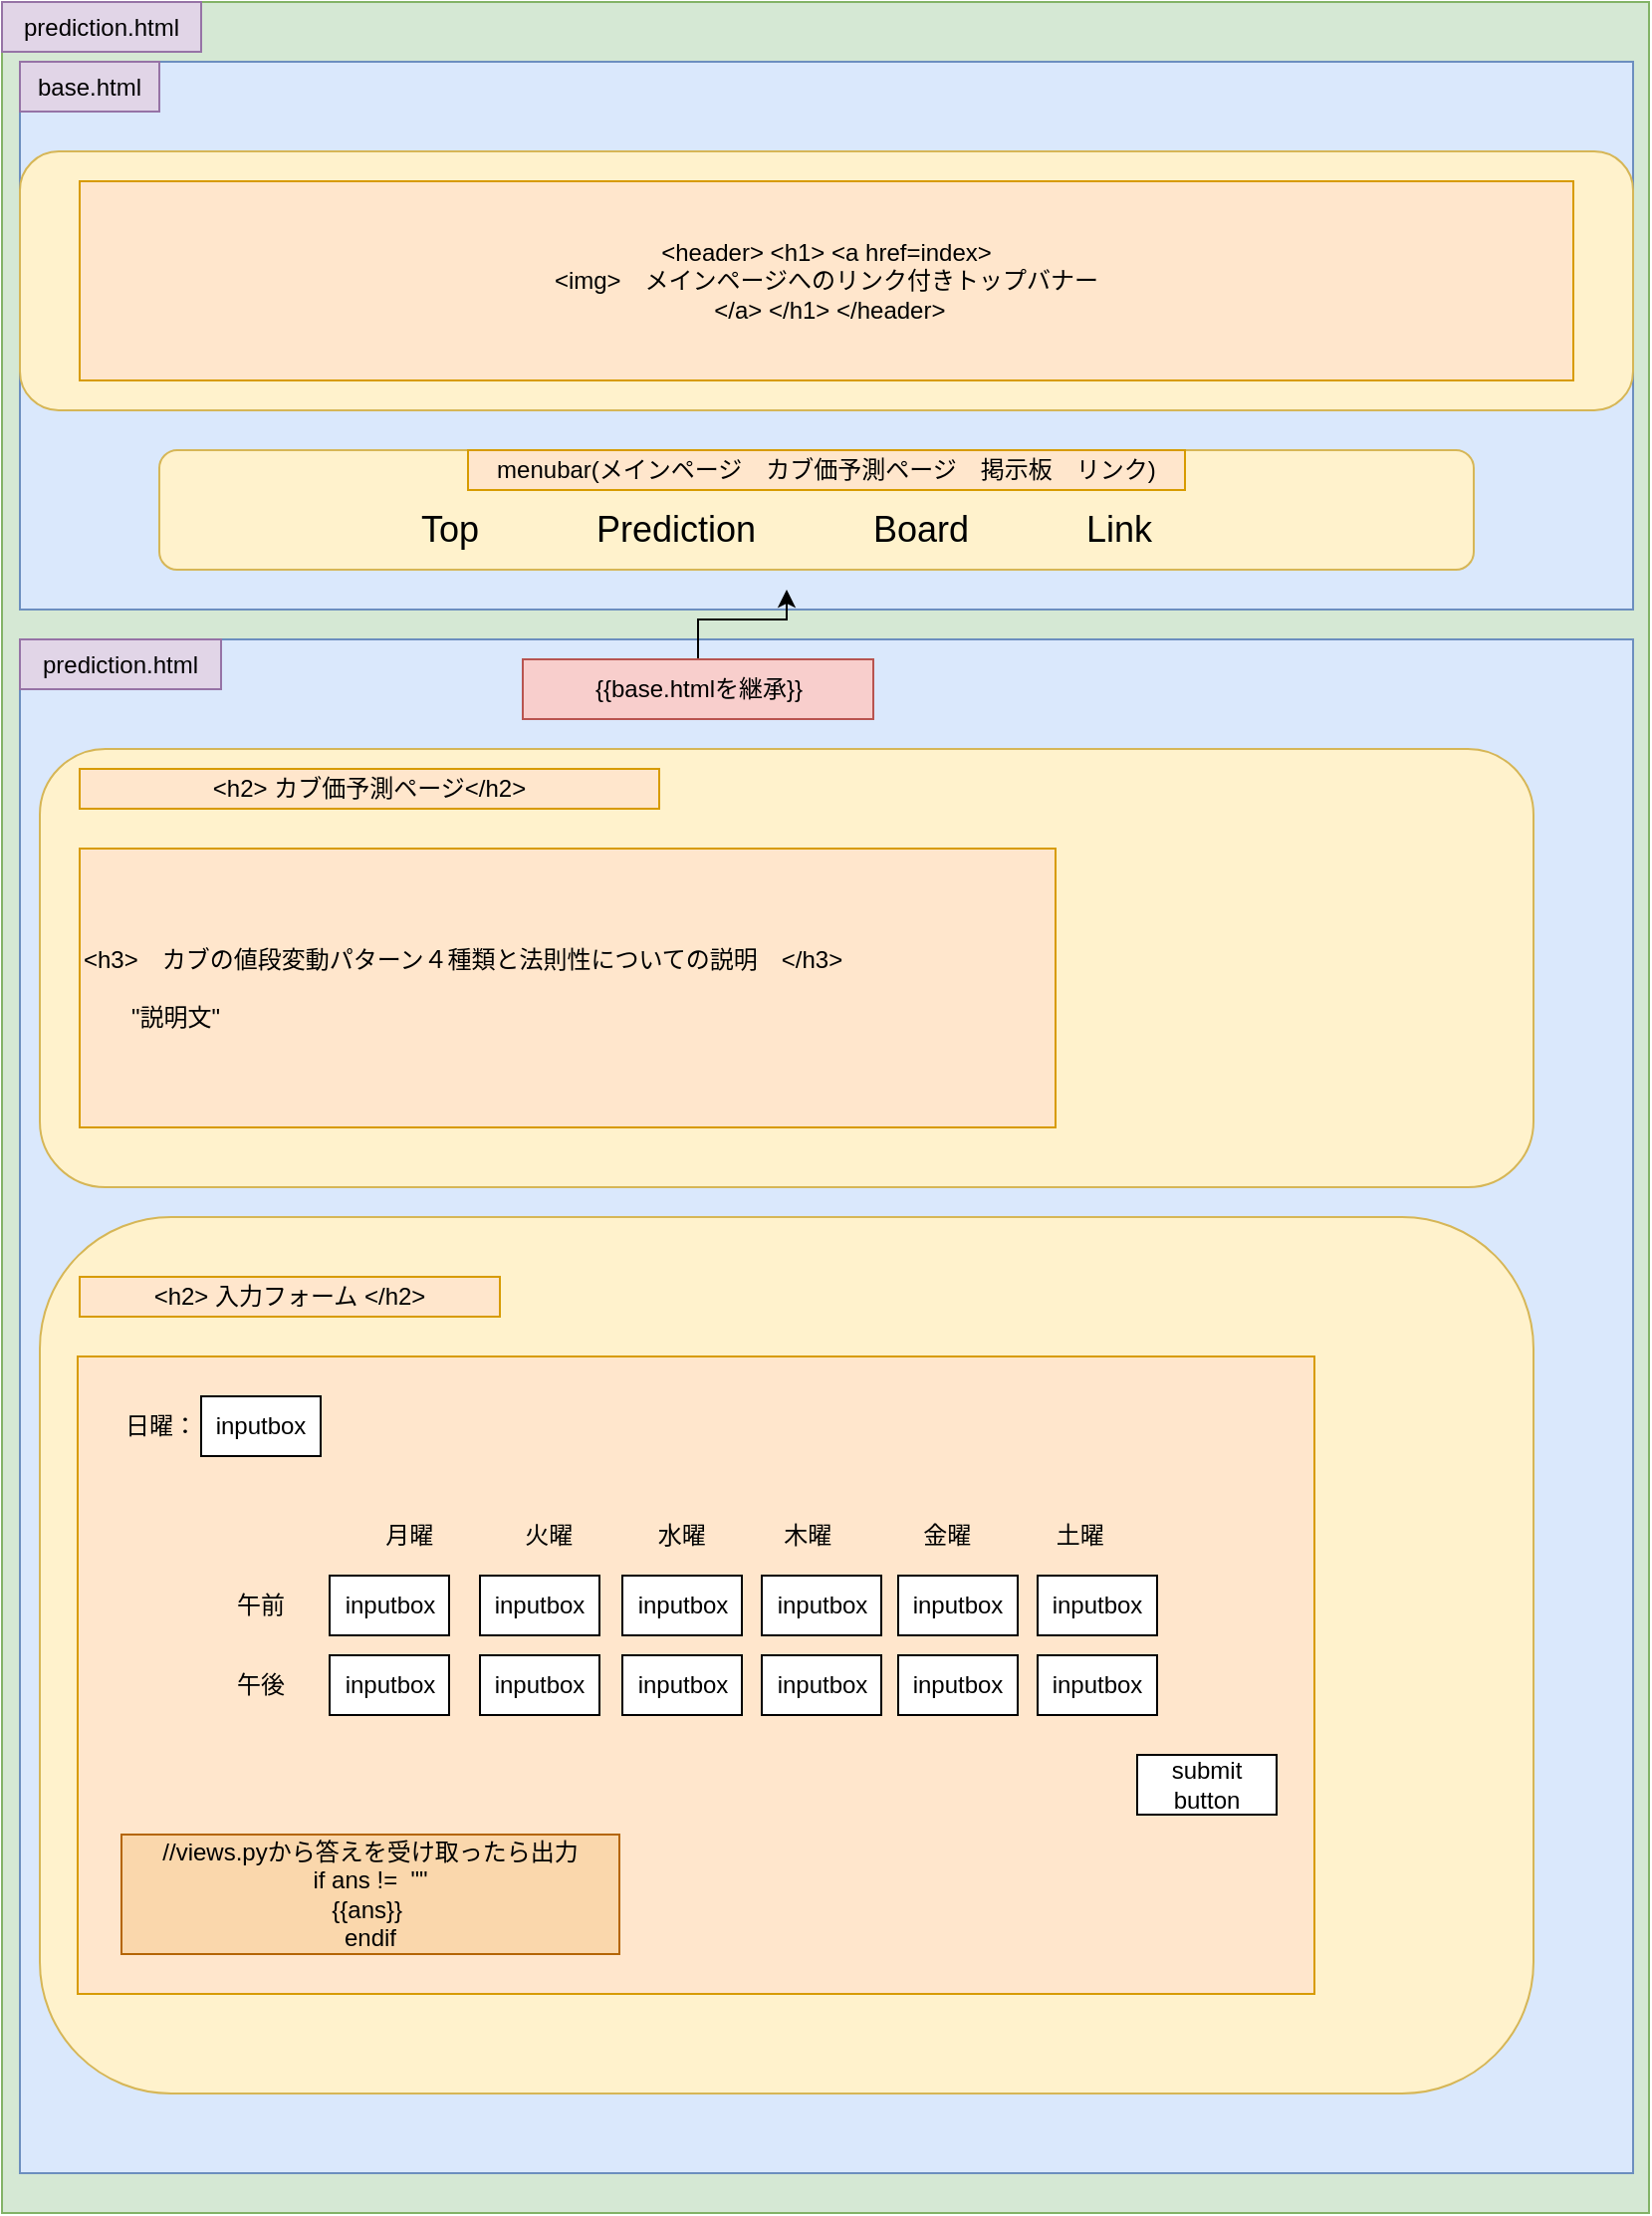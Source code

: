 <mxfile version="13.6.2" type="device"><diagram id="0feY376rhU4L3fUkwyV4" name="Page-1"><mxGraphModel dx="946" dy="598" grid="1" gridSize="10" guides="1" tooltips="1" connect="1" arrows="1" fold="1" page="1" pageScale="1" pageWidth="827" pageHeight="1169" math="0" shadow="0"><root><mxCell id="0"/><mxCell id="1" parent="0"/><mxCell id="4r6GoiRAI-otEl_eFgwi-24" value="" style="rounded=0;whiteSpace=wrap;html=1;fillColor=#d5e8d4;strokeColor=#82b366;" vertex="1" parent="1"><mxGeometry y="20" width="827" height="1110" as="geometry"/></mxCell><mxCell id="4r6GoiRAI-otEl_eFgwi-22" value="" style="rounded=0;whiteSpace=wrap;html=1;fillColor=#dae8fc;strokeColor=#6c8ebf;" vertex="1" parent="1"><mxGeometry x="9" y="340" width="810" height="770" as="geometry"/></mxCell><mxCell id="4r6GoiRAI-otEl_eFgwi-14" value="" style="rounded=0;whiteSpace=wrap;html=1;fillColor=#dae8fc;strokeColor=#6c8ebf;" vertex="1" parent="1"><mxGeometry x="9" y="50" width="810" height="275" as="geometry"/></mxCell><mxCell id="4r6GoiRAI-otEl_eFgwi-1" value="" style="rounded=1;whiteSpace=wrap;html=1;fillColor=#fff2cc;strokeColor=#d6b656;" vertex="1" parent="1"><mxGeometry x="9" y="95" width="810" height="130" as="geometry"/></mxCell><mxCell id="4r6GoiRAI-otEl_eFgwi-3" value="&amp;lt;header&amp;gt; &amp;lt;h1&amp;gt; &amp;lt;a href=index&amp;gt;&lt;br&gt;&amp;lt;img&amp;gt;　メインページへのリンク付きトップバナー&lt;br&gt;&amp;nbsp;&amp;lt;/a&amp;gt; &amp;lt;/h1&amp;gt; &amp;lt;/header&amp;gt;" style="text;html=1;strokeColor=#d79b00;fillColor=#ffe6cc;align=center;verticalAlign=middle;whiteSpace=wrap;rounded=0;" vertex="1" parent="1"><mxGeometry x="39" y="110" width="750" height="100" as="geometry"/></mxCell><mxCell id="4r6GoiRAI-otEl_eFgwi-4" value="" style="rounded=1;whiteSpace=wrap;html=1;fillColor=#fff2cc;strokeColor=#d6b656;" vertex="1" parent="1"><mxGeometry x="79" y="245" width="660" height="60" as="geometry"/></mxCell><mxCell id="4r6GoiRAI-otEl_eFgwi-5" value="&lt;font face=&quot;helvetica&quot;&gt;menubar(メインページ　カブ価予測ページ　掲示板　リンク)&lt;/font&gt;" style="text;html=1;strokeColor=#d79b00;fillColor=#ffe6cc;align=center;verticalAlign=middle;whiteSpace=wrap;rounded=0;" vertex="1" parent="1"><mxGeometry x="234" y="245" width="360" height="20" as="geometry"/></mxCell><mxCell id="4r6GoiRAI-otEl_eFgwi-6" value="&lt;font style=&quot;font-size: 18px&quot;&gt;Top 　　　Prediction 　　　Board 　　　Link&lt;/font&gt;" style="text;html=1;strokeColor=none;fillColor=none;align=center;verticalAlign=middle;whiteSpace=wrap;rounded=0;" vertex="1" parent="1"><mxGeometry x="129" y="255" width="530" height="60" as="geometry"/></mxCell><mxCell id="4r6GoiRAI-otEl_eFgwi-7" value="" style="rounded=1;whiteSpace=wrap;html=1;fillColor=#fff2cc;strokeColor=#d6b656;" vertex="1" parent="1"><mxGeometry x="19" y="395" width="750" height="220" as="geometry"/></mxCell><mxCell id="4r6GoiRAI-otEl_eFgwi-8" value="&amp;lt;h2&amp;gt; カブ価予測ページ&amp;lt;/h2&amp;gt;" style="text;html=1;strokeColor=#d79b00;fillColor=#ffe6cc;align=center;verticalAlign=middle;whiteSpace=wrap;rounded=0;" vertex="1" parent="1"><mxGeometry x="39" y="405" width="291" height="20" as="geometry"/></mxCell><mxCell id="4r6GoiRAI-otEl_eFgwi-11" value="&amp;lt;h3&amp;gt;　カブの値段変動パターン４種類と法則性についての説明　&amp;lt;/h3&amp;gt;&lt;br&gt;&amp;nbsp;&amp;nbsp;&lt;br&gt;　　&quot;説明文&quot;&lt;br&gt;&lt;div&gt;&lt;/div&gt;" style="text;html=1;strokeColor=#d79b00;fillColor=#ffe6cc;align=left;verticalAlign=middle;whiteSpace=wrap;rounded=0;" vertex="1" parent="1"><mxGeometry x="39" y="445" width="490" height="140" as="geometry"/></mxCell><mxCell id="4r6GoiRAI-otEl_eFgwi-16" value="base.html" style="text;html=1;strokeColor=#9673a6;fillColor=#e1d5e7;align=center;verticalAlign=middle;whiteSpace=wrap;rounded=0;" vertex="1" parent="1"><mxGeometry x="9" y="50" width="70" height="25" as="geometry"/></mxCell><mxCell id="4r6GoiRAI-otEl_eFgwi-17" value="" style="rounded=1;whiteSpace=wrap;html=1;fillColor=#fff2cc;strokeColor=#d6b656;" vertex="1" parent="1"><mxGeometry x="19" y="630" width="750" height="440" as="geometry"/></mxCell><mxCell id="4r6GoiRAI-otEl_eFgwi-18" value="&amp;lt;h2&amp;gt; 入力フォーム &amp;lt;/h2&amp;gt;" style="text;html=1;strokeColor=#d79b00;fillColor=#ffe6cc;align=center;verticalAlign=middle;whiteSpace=wrap;rounded=0;" vertex="1" parent="1"><mxGeometry x="39" y="660" width="211" height="20" as="geometry"/></mxCell><mxCell id="4r6GoiRAI-otEl_eFgwi-20" value="" style="text;html=1;strokeColor=#d79b00;fillColor=#ffe6cc;align=left;verticalAlign=middle;whiteSpace=wrap;rounded=0;" vertex="1" parent="1"><mxGeometry x="38" y="700" width="621" height="320" as="geometry"/></mxCell><mxCell id="4r6GoiRAI-otEl_eFgwi-23" value="prediction.html" style="text;html=1;strokeColor=#9673a6;fillColor=#e1d5e7;align=center;verticalAlign=middle;whiteSpace=wrap;rounded=0;" vertex="1" parent="1"><mxGeometry x="9" y="340" width="101" height="25" as="geometry"/></mxCell><mxCell id="4r6GoiRAI-otEl_eFgwi-25" value="prediction.html" style="text;html=1;strokeColor=#9673a6;fillColor=#e1d5e7;align=center;verticalAlign=middle;whiteSpace=wrap;rounded=0;" vertex="1" parent="1"><mxGeometry y="20" width="100" height="25" as="geometry"/></mxCell><mxCell id="4r6GoiRAI-otEl_eFgwi-28" value="" style="edgeStyle=orthogonalEdgeStyle;rounded=0;orthogonalLoop=1;jettySize=auto;html=1;" edge="1" parent="1" source="4r6GoiRAI-otEl_eFgwi-26" target="4r6GoiRAI-otEl_eFgwi-6"><mxGeometry relative="1" as="geometry"/></mxCell><mxCell id="4r6GoiRAI-otEl_eFgwi-26" value="{{base.htmlを継承}}" style="rounded=0;whiteSpace=wrap;html=1;fillColor=#f8cecc;strokeColor=#b85450;" vertex="1" parent="1"><mxGeometry x="261.5" y="350" width="176" height="30" as="geometry"/></mxCell><mxCell id="4r6GoiRAI-otEl_eFgwi-30" value="inputbox" style="rounded=0;whiteSpace=wrap;html=1;" vertex="1" parent="1"><mxGeometry x="100" y="720" width="60" height="30" as="geometry"/></mxCell><mxCell id="4r6GoiRAI-otEl_eFgwi-32" value="日曜：" style="text;html=1;strokeColor=none;fillColor=none;align=center;verticalAlign=middle;whiteSpace=wrap;rounded=0;" vertex="1" parent="1"><mxGeometry x="60" y="725" width="40" height="20" as="geometry"/></mxCell><mxCell id="4r6GoiRAI-otEl_eFgwi-33" value="午前" style="text;html=1;strokeColor=none;fillColor=none;align=center;verticalAlign=middle;whiteSpace=wrap;rounded=0;" vertex="1" parent="1"><mxGeometry x="110" y="815" width="40" height="20" as="geometry"/></mxCell><mxCell id="4r6GoiRAI-otEl_eFgwi-34" value="午後" style="text;html=1;strokeColor=none;fillColor=none;align=center;verticalAlign=middle;whiteSpace=wrap;rounded=0;" vertex="1" parent="1"><mxGeometry x="110" y="855" width="40" height="20" as="geometry"/></mxCell><mxCell id="4r6GoiRAI-otEl_eFgwi-36" value="inputbox" style="rounded=0;whiteSpace=wrap;html=1;" vertex="1" parent="1"><mxGeometry x="164.5" y="850" width="60" height="30" as="geometry"/></mxCell><mxCell id="4r6GoiRAI-otEl_eFgwi-45" value="inputbox" style="rounded=0;whiteSpace=wrap;html=1;" vertex="1" parent="1"><mxGeometry x="164.5" y="810" width="60" height="30" as="geometry"/></mxCell><mxCell id="4r6GoiRAI-otEl_eFgwi-49" value="inputbox" style="rounded=0;whiteSpace=wrap;html=1;" vertex="1" parent="1"><mxGeometry x="240" y="850" width="60" height="30" as="geometry"/></mxCell><mxCell id="4r6GoiRAI-otEl_eFgwi-50" value="inputbox" style="rounded=0;whiteSpace=wrap;html=1;" vertex="1" parent="1"><mxGeometry x="240" y="810" width="60" height="30" as="geometry"/></mxCell><mxCell id="4r6GoiRAI-otEl_eFgwi-51" value="inputbox" style="rounded=0;whiteSpace=wrap;html=1;" vertex="1" parent="1"><mxGeometry x="311.5" y="850" width="60" height="30" as="geometry"/></mxCell><mxCell id="4r6GoiRAI-otEl_eFgwi-52" value="inputbox" style="rounded=0;whiteSpace=wrap;html=1;" vertex="1" parent="1"><mxGeometry x="311.5" y="810" width="60" height="30" as="geometry"/></mxCell><mxCell id="4r6GoiRAI-otEl_eFgwi-53" value="inputbox" style="rounded=0;whiteSpace=wrap;html=1;" vertex="1" parent="1"><mxGeometry x="381.5" y="850" width="60" height="30" as="geometry"/></mxCell><mxCell id="4r6GoiRAI-otEl_eFgwi-54" value="inputbox" style="rounded=0;whiteSpace=wrap;html=1;" vertex="1" parent="1"><mxGeometry x="381.5" y="810" width="60" height="30" as="geometry"/></mxCell><mxCell id="4r6GoiRAI-otEl_eFgwi-55" value="inputbox" style="rounded=0;whiteSpace=wrap;html=1;" vertex="1" parent="1"><mxGeometry x="450" y="850" width="60" height="30" as="geometry"/></mxCell><mxCell id="4r6GoiRAI-otEl_eFgwi-56" value="inputbox" style="rounded=0;whiteSpace=wrap;html=1;" vertex="1" parent="1"><mxGeometry x="450" y="810" width="60" height="30" as="geometry"/></mxCell><mxCell id="4r6GoiRAI-otEl_eFgwi-57" value="inputbox" style="rounded=0;whiteSpace=wrap;html=1;" vertex="1" parent="1"><mxGeometry x="520" y="850" width="60" height="30" as="geometry"/></mxCell><mxCell id="4r6GoiRAI-otEl_eFgwi-58" value="inputbox" style="rounded=0;whiteSpace=wrap;html=1;" vertex="1" parent="1"><mxGeometry x="520" y="810" width="60" height="30" as="geometry"/></mxCell><mxCell id="4r6GoiRAI-otEl_eFgwi-59" value="月曜　&amp;nbsp; 　&amp;nbsp;　火曜　　&amp;nbsp; 　水曜　　 　木曜　&amp;nbsp; &amp;nbsp;　　金曜　&amp;nbsp; 　　土曜" style="text;html=1;strokeColor=none;fillColor=none;align=center;verticalAlign=middle;whiteSpace=wrap;rounded=0;" vertex="1" parent="1"><mxGeometry x="164.5" y="780" width="415.5" height="20" as="geometry"/></mxCell><mxCell id="4r6GoiRAI-otEl_eFgwi-60" value="submit&lt;br&gt;button" style="rounded=0;whiteSpace=wrap;html=1;" vertex="1" parent="1"><mxGeometry x="570" y="900" width="70" height="30" as="geometry"/></mxCell><mxCell id="4r6GoiRAI-otEl_eFgwi-61" value="//views.pyから答えを受け取ったら出力&lt;br&gt;if ans !=&amp;nbsp; &quot;&quot;&lt;br&gt;{{ans}}&amp;nbsp;&lt;br&gt;endif" style="rounded=0;whiteSpace=wrap;html=1;fillColor=#fad7ac;strokeColor=#b46504;" vertex="1" parent="1"><mxGeometry x="60" y="940" width="250" height="60" as="geometry"/></mxCell></root></mxGraphModel></diagram></mxfile>